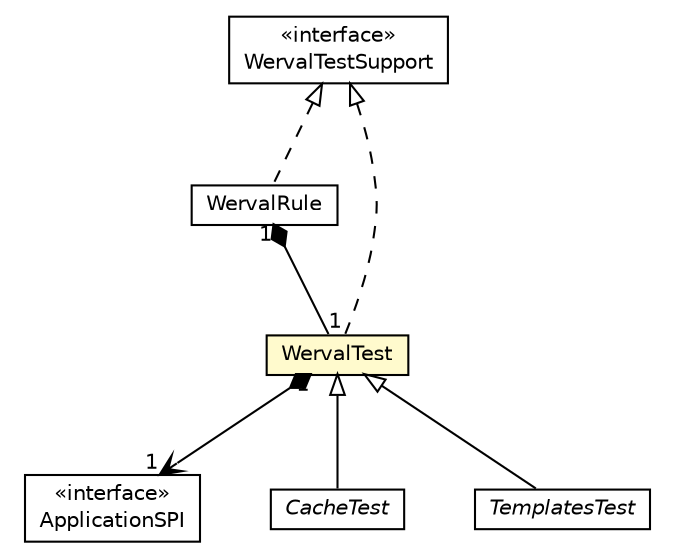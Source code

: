 #!/usr/local/bin/dot
#
# Class diagram 
# Generated by UMLGraph version R5_6-24-gf6e263 (http://www.umlgraph.org/)
#

digraph G {
	edge [fontname="Helvetica",fontsize=10,labelfontname="Helvetica",labelfontsize=10];
	node [fontname="Helvetica",fontsize=10,shape=plaintext];
	nodesep=0.25;
	ranksep=0.5;
	// io.werval.spi.ApplicationSPI
	c38567 [label=<<table title="io.werval.spi.ApplicationSPI" border="0" cellborder="1" cellspacing="0" cellpadding="2" port="p" href="../spi/ApplicationSPI.html">
		<tr><td><table border="0" cellspacing="0" cellpadding="1">
<tr><td align="center" balign="center"> &#171;interface&#187; </td></tr>
<tr><td align="center" balign="center"> ApplicationSPI </td></tr>
		</table></td></tr>
		</table>>, URL="../spi/ApplicationSPI.html", fontname="Helvetica", fontcolor="black", fontsize=10.0];
	// io.werval.test.WervalRule
	c38590 [label=<<table title="io.werval.test.WervalRule" border="0" cellborder="1" cellspacing="0" cellpadding="2" port="p" href="./WervalRule.html">
		<tr><td><table border="0" cellspacing="0" cellpadding="1">
<tr><td align="center" balign="center"> WervalRule </td></tr>
		</table></td></tr>
		</table>>, URL="./WervalRule.html", fontname="Helvetica", fontcolor="black", fontsize=10.0];
	// io.werval.test.WervalTest
	c38591 [label=<<table title="io.werval.test.WervalTest" border="0" cellborder="1" cellspacing="0" cellpadding="2" port="p" bgcolor="lemonChiffon" href="./WervalTest.html">
		<tr><td><table border="0" cellspacing="0" cellpadding="1">
<tr><td align="center" balign="center"> WervalTest </td></tr>
		</table></td></tr>
		</table>>, URL="./WervalTest.html", fontname="Helvetica", fontcolor="black", fontsize=10.0];
	// io.werval.test.WervalTestSupport
	c38592 [label=<<table title="io.werval.test.WervalTestSupport" border="0" cellborder="1" cellspacing="0" cellpadding="2" port="p" href="./WervalTestSupport.html">
		<tr><td><table border="0" cellspacing="0" cellpadding="1">
<tr><td align="center" balign="center"> &#171;interface&#187; </td></tr>
<tr><td align="center" balign="center"> WervalTestSupport </td></tr>
		</table></td></tr>
		</table>>, URL="./WervalTestSupport.html", fontname="Helvetica", fontcolor="black", fontsize=10.0];
	// io.werval.test.cache.CacheTest
	c38593 [label=<<table title="io.werval.test.cache.CacheTest" border="0" cellborder="1" cellspacing="0" cellpadding="2" port="p" href="./cache/CacheTest.html">
		<tr><td><table border="0" cellspacing="0" cellpadding="1">
<tr><td align="center" balign="center"><font face="Helvetica-Oblique"> CacheTest </font></td></tr>
		</table></td></tr>
		</table>>, URL="./cache/CacheTest.html", fontname="Helvetica", fontcolor="black", fontsize=10.0];
	// io.werval.test.templates.TemplatesTest
	c38595 [label=<<table title="io.werval.test.templates.TemplatesTest" border="0" cellborder="1" cellspacing="0" cellpadding="2" port="p" href="./templates/TemplatesTest.html">
		<tr><td><table border="0" cellspacing="0" cellpadding="1">
<tr><td align="center" balign="center"><font face="Helvetica-Oblique"> TemplatesTest </font></td></tr>
		</table></td></tr>
		</table>>, URL="./templates/TemplatesTest.html", fontname="Helvetica", fontcolor="black", fontsize=10.0];
	//io.werval.test.WervalRule implements io.werval.test.WervalTestSupport
	c38592:p -> c38590:p [dir=back,arrowtail=empty,style=dashed];
	// io.werval.test.WervalRule COMPOSED io.werval.test.WervalTest
	c38590:p -> c38591:p [taillabel="1", label="", headlabel="1", fontname="Helvetica", fontcolor="black", fontsize=10.0, color="black", arrowhead=none, arrowtail=diamond, dir=both];
	//io.werval.test.WervalTest implements io.werval.test.WervalTestSupport
	c38592:p -> c38591:p [dir=back,arrowtail=empty,style=dashed];
	// io.werval.test.WervalTest NAVCOMPOSED io.werval.spi.ApplicationSPI
	c38591:p -> c38567:p [taillabel="1", label="", headlabel="1", fontname="Helvetica", fontcolor="black", fontsize=10.0, color="black", arrowhead=open, arrowtail=diamond, dir=both];
	//io.werval.test.cache.CacheTest extends io.werval.test.WervalTest
	c38591:p -> c38593:p [dir=back,arrowtail=empty];
	//io.werval.test.templates.TemplatesTest extends io.werval.test.WervalTest
	c38591:p -> c38595:p [dir=back,arrowtail=empty];
}

